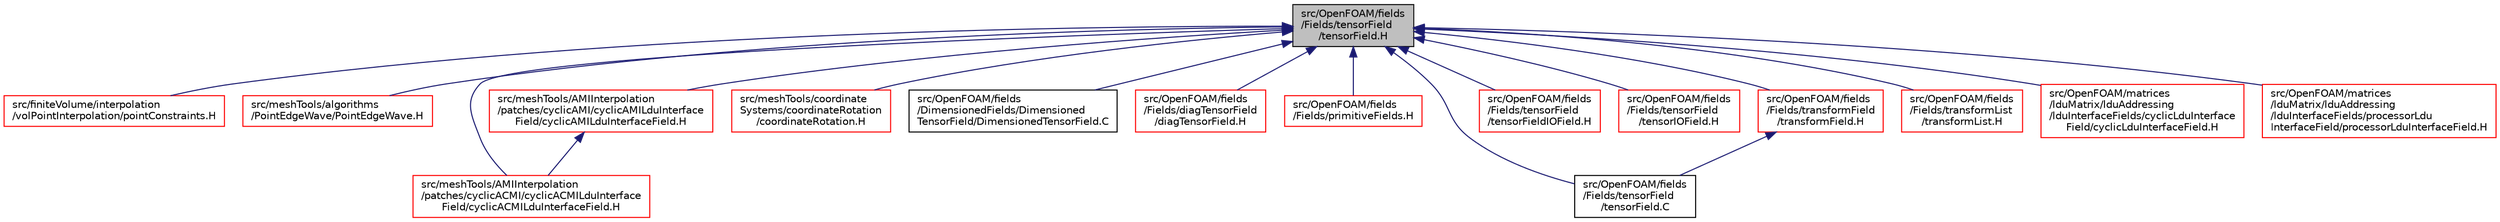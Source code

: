 digraph "src/OpenFOAM/fields/Fields/tensorField/tensorField.H"
{
  bgcolor="transparent";
  edge [fontname="Helvetica",fontsize="10",labelfontname="Helvetica",labelfontsize="10"];
  node [fontname="Helvetica",fontsize="10",shape=record];
  Node113 [label="src/OpenFOAM/fields\l/Fields/tensorField\l/tensorField.H",height=0.2,width=0.4,color="black", fillcolor="grey75", style="filled", fontcolor="black"];
  Node113 -> Node114 [dir="back",color="midnightblue",fontsize="10",style="solid",fontname="Helvetica"];
  Node114 [label="src/finiteVolume/interpolation\l/volPointInterpolation/pointConstraints.H",height=0.2,width=0.4,color="red",URL="$a04523.html"];
  Node113 -> Node125 [dir="back",color="midnightblue",fontsize="10",style="solid",fontname="Helvetica"];
  Node125 [label="src/meshTools/algorithms\l/PointEdgeWave/PointEdgeWave.H",height=0.2,width=0.4,color="red",URL="$a07922.html"];
  Node113 -> Node135 [dir="back",color="midnightblue",fontsize="10",style="solid",fontname="Helvetica"];
  Node135 [label="src/meshTools/AMIInterpolation\l/patches/cyclicACMI/cyclicACMILduInterface\lField/cyclicACMILduInterfaceField.H",height=0.2,width=0.4,color="red",URL="$a08027.html"];
  Node113 -> Node143 [dir="back",color="midnightblue",fontsize="10",style="solid",fontname="Helvetica"];
  Node143 [label="src/meshTools/AMIInterpolation\l/patches/cyclicAMI/cyclicAMILduInterface\lField/cyclicAMILduInterfaceField.H",height=0.2,width=0.4,color="red",URL="$a08066.html"];
  Node143 -> Node135 [dir="back",color="midnightblue",fontsize="10",style="solid",fontname="Helvetica"];
  Node113 -> Node166 [dir="back",color="midnightblue",fontsize="10",style="solid",fontname="Helvetica"];
  Node166 [label="src/meshTools/coordinate\lSystems/coordinateRotation\l/coordinateRotation.H",height=0.2,width=0.4,color="red",URL="$a08180.html"];
  Node113 -> Node294 [dir="back",color="midnightblue",fontsize="10",style="solid",fontname="Helvetica"];
  Node294 [label="src/OpenFOAM/fields\l/DimensionedFields/Dimensioned\lTensorField/DimensionedTensorField.C",height=0.2,width=0.4,color="black",URL="$a10178.html"];
  Node113 -> Node295 [dir="back",color="midnightblue",fontsize="10",style="solid",fontname="Helvetica"];
  Node295 [label="src/OpenFOAM/fields\l/Fields/diagTensorField\l/diagTensorField.H",height=0.2,width=0.4,color="red",URL="$a10259.html"];
  Node113 -> Node845 [dir="back",color="midnightblue",fontsize="10",style="solid",fontname="Helvetica"];
  Node845 [label="src/OpenFOAM/fields\l/Fields/primitiveFields.H",height=0.2,width=0.4,color="red",URL="$a10349.html",tooltip="Specialisations of Field<T> for scalar, vector and tensor. "];
  Node113 -> Node4021 [dir="back",color="midnightblue",fontsize="10",style="solid",fontname="Helvetica"];
  Node4021 [label="src/OpenFOAM/fields\l/Fields/tensorField\l/tensorField.C",height=0.2,width=0.4,color="black",URL="$a10427.html"];
  Node113 -> Node4022 [dir="back",color="midnightblue",fontsize="10",style="solid",fontname="Helvetica"];
  Node4022 [label="src/OpenFOAM/fields\l/Fields/tensorField\l/tensorFieldIOField.H",height=0.2,width=0.4,color="red",URL="$a10436.html"];
  Node113 -> Node4024 [dir="back",color="midnightblue",fontsize="10",style="solid",fontname="Helvetica"];
  Node4024 [label="src/OpenFOAM/fields\l/Fields/tensorField\l/tensorIOField.H",height=0.2,width=0.4,color="red",URL="$a10442.html"];
  Node113 -> Node4026 [dir="back",color="midnightblue",fontsize="10",style="solid",fontname="Helvetica"];
  Node4026 [label="src/OpenFOAM/fields\l/Fields/transformField\l/transformField.H",height=0.2,width=0.4,color="red",URL="$a10448.html",tooltip="Spatial transformation functions for primitive fields. "];
  Node4026 -> Node4021 [dir="back",color="midnightblue",fontsize="10",style="solid",fontname="Helvetica"];
  Node113 -> Node3920 [dir="back",color="midnightblue",fontsize="10",style="solid",fontname="Helvetica"];
  Node3920 [label="src/OpenFOAM/fields\l/Fields/transformList\l/transformList.H",height=0.2,width=0.4,color="red",URL="$a10457.html",tooltip="Spatial transformation functions for primitive fields. "];
  Node113 -> Node4033 [dir="back",color="midnightblue",fontsize="10",style="solid",fontname="Helvetica"];
  Node4033 [label="src/OpenFOAM/matrices\l/lduMatrix/lduAddressing\l/lduInterfaceFields/cyclicLduInterface\lField/cyclicLduInterfaceField.H",height=0.2,width=0.4,color="red",URL="$a11285.html"];
  Node113 -> Node4034 [dir="back",color="midnightblue",fontsize="10",style="solid",fontname="Helvetica"];
  Node4034 [label="src/OpenFOAM/matrices\l/lduMatrix/lduAddressing\l/lduInterfaceFields/processorLdu\lInterfaceField/processorLduInterfaceField.H",height=0.2,width=0.4,color="red",URL="$a11300.html"];
}
